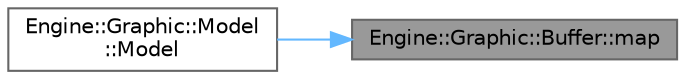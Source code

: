 digraph "Engine::Graphic::Buffer::map"
{
 // LATEX_PDF_SIZE
  bgcolor="transparent";
  edge [fontname=Helvetica,fontsize=10,labelfontname=Helvetica,labelfontsize=10];
  node [fontname=Helvetica,fontsize=10,shape=box,height=0.2,width=0.4];
  rankdir="RL";
  Node1 [id="Node000001",label="Engine::Graphic::Buffer::map",height=0.2,width=0.4,color="gray40", fillcolor="grey60", style="filled", fontcolor="black",tooltip="Mapea la memoria del buffer."];
  Node1 -> Node2 [id="edge1_Node000001_Node000002",dir="back",color="steelblue1",style="solid",tooltip=" "];
  Node2 [id="Node000002",label="Engine::Graphic::Model\l::Model",height=0.2,width=0.4,color="grey40", fillcolor="white", style="filled",URL="$class_engine_1_1_graphic_1_1_model.html#a6cef11da77f48358b4f6af43764b819f",tooltip="Constructor de Model."];
}
